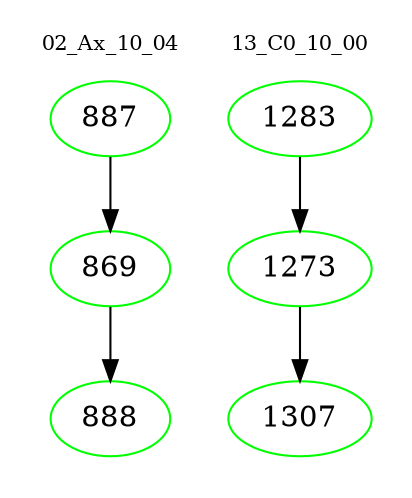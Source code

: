 digraph{
subgraph cluster_0 {
color = white
label = "02_Ax_10_04";
fontsize=10;
T0_887 [label="887", color="green"]
T0_887 -> T0_869 [color="black"]
T0_869 [label="869", color="green"]
T0_869 -> T0_888 [color="black"]
T0_888 [label="888", color="green"]
}
subgraph cluster_1 {
color = white
label = "13_C0_10_00";
fontsize=10;
T1_1283 [label="1283", color="green"]
T1_1283 -> T1_1273 [color="black"]
T1_1273 [label="1273", color="green"]
T1_1273 -> T1_1307 [color="black"]
T1_1307 [label="1307", color="green"]
}
}
